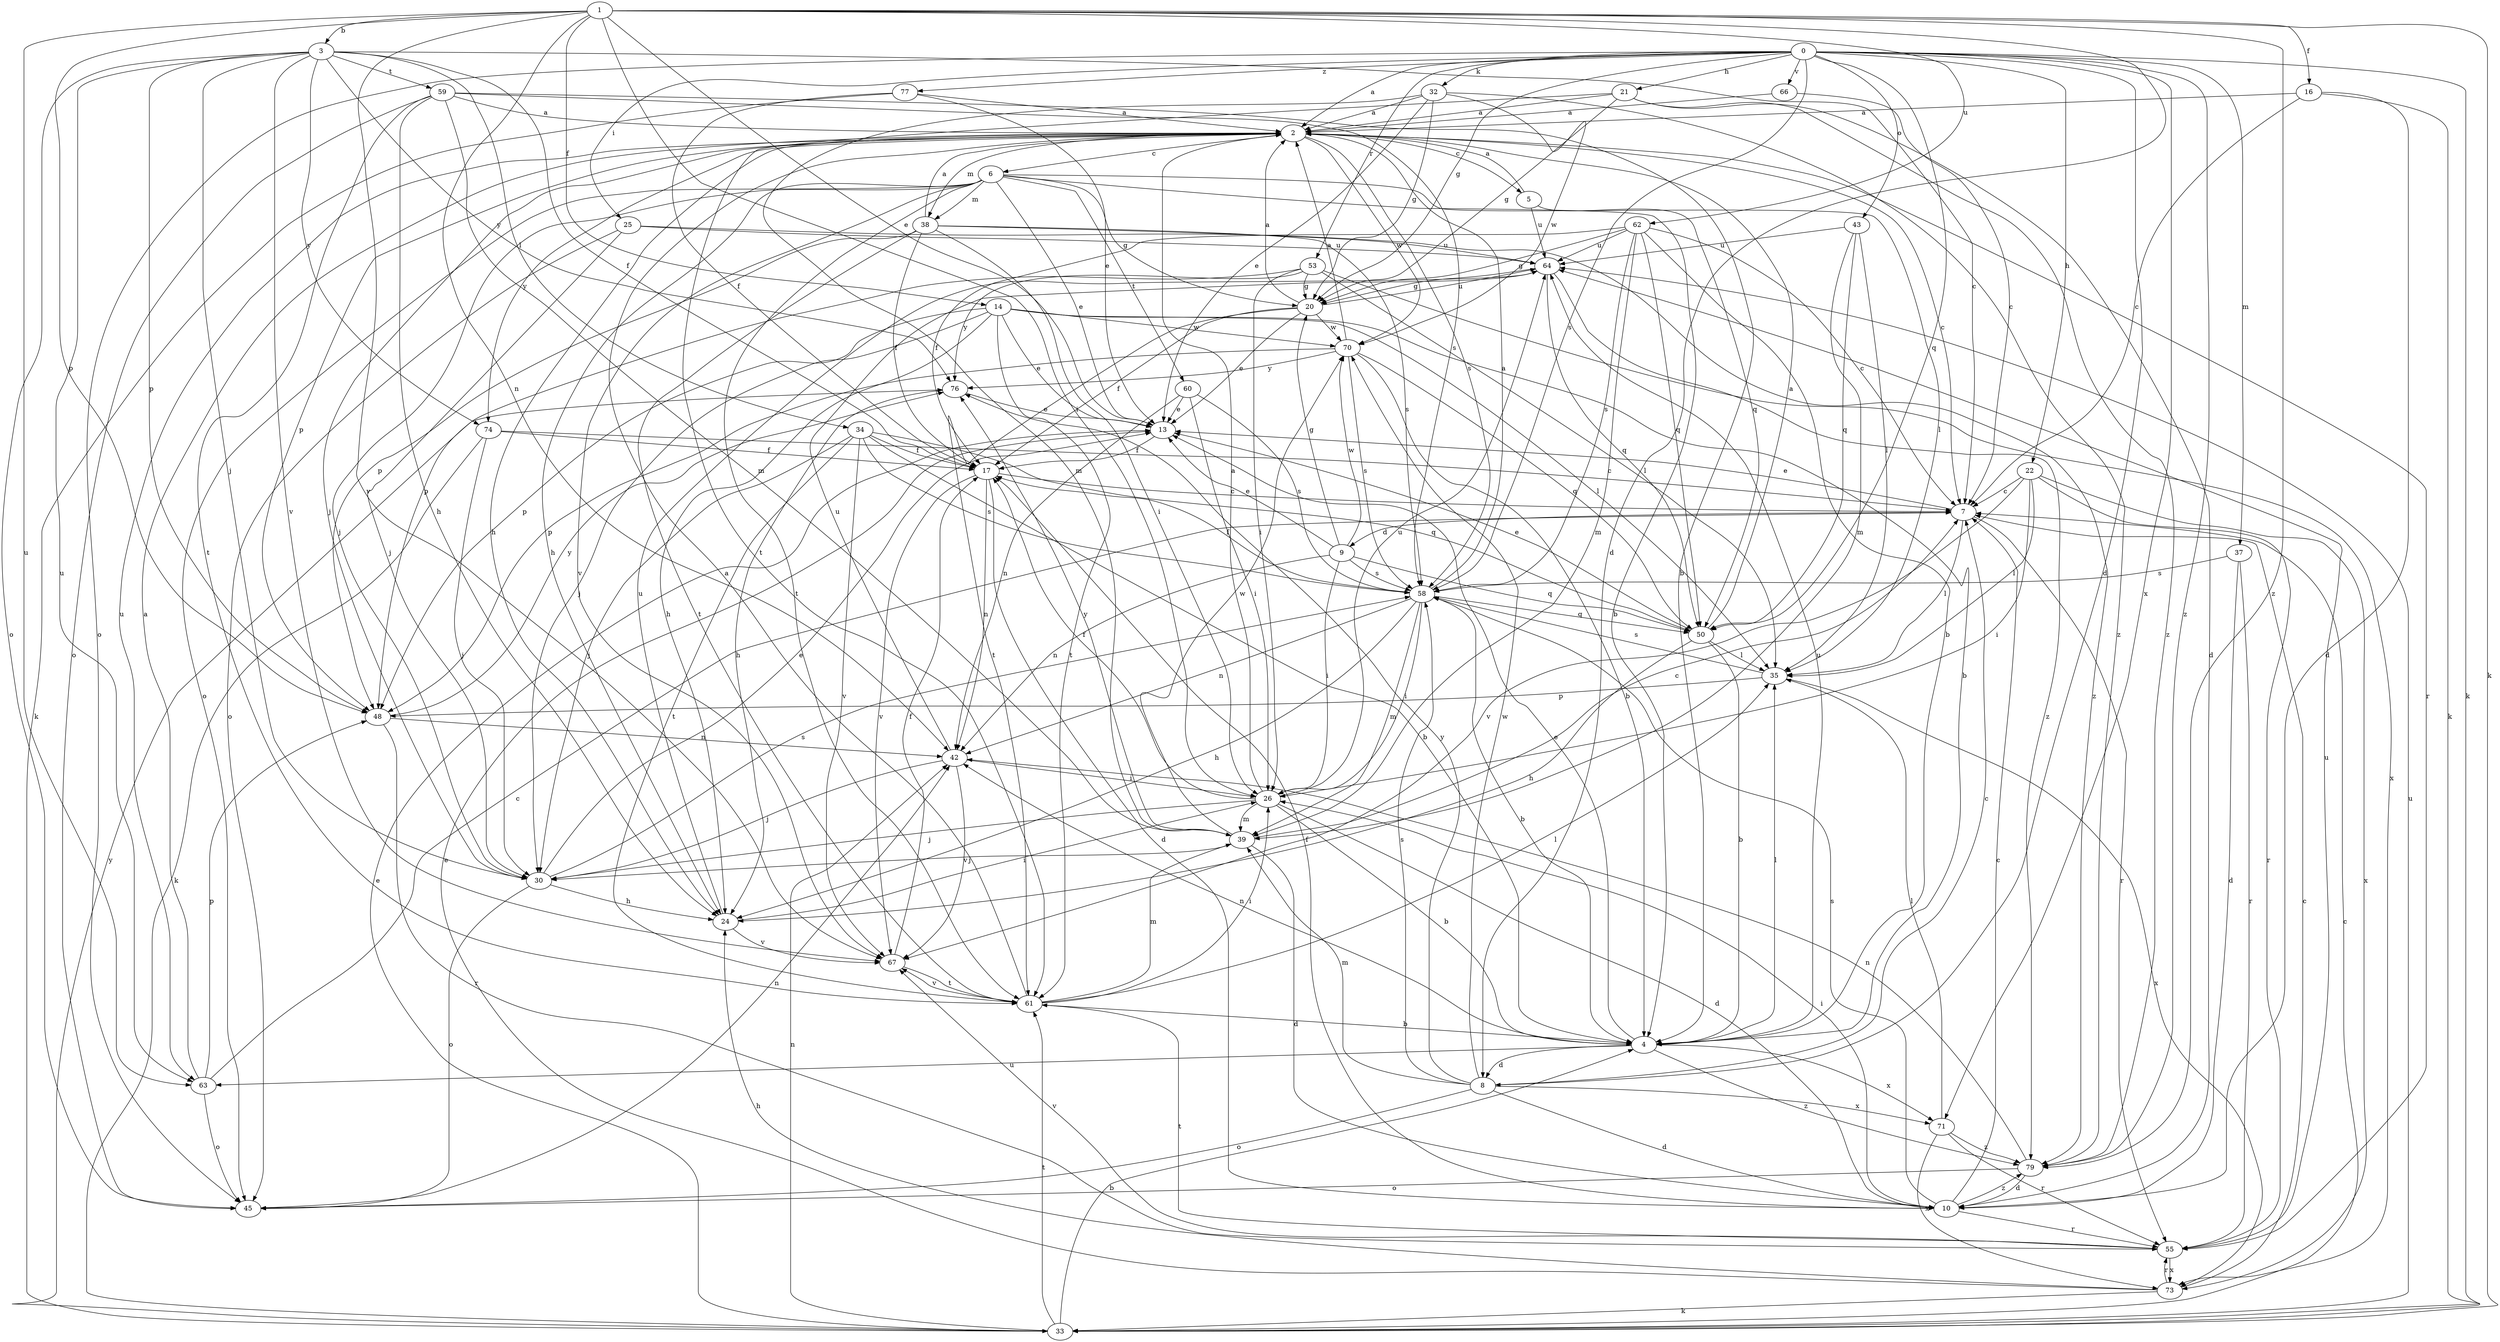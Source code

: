 strict digraph  {
0;
1;
2;
3;
4;
5;
6;
7;
8;
9;
10;
13;
14;
16;
17;
20;
21;
22;
24;
25;
26;
30;
32;
33;
34;
35;
37;
38;
39;
42;
43;
45;
48;
50;
53;
55;
58;
59;
60;
61;
62;
63;
64;
66;
67;
70;
71;
73;
74;
76;
77;
79;
0 -> 2  [label=a];
0 -> 8  [label=d];
0 -> 20  [label=g];
0 -> 21  [label=h];
0 -> 22  [label=h];
0 -> 25  [label=i];
0 -> 32  [label=k];
0 -> 33  [label=k];
0 -> 37  [label=m];
0 -> 43  [label=o];
0 -> 45  [label=o];
0 -> 50  [label=q];
0 -> 53  [label=r];
0 -> 58  [label=s];
0 -> 66  [label=v];
0 -> 71  [label=x];
0 -> 77  [label=z];
0 -> 79  [label=z];
1 -> 3  [label=b];
1 -> 8  [label=d];
1 -> 13  [label=e];
1 -> 14  [label=f];
1 -> 16  [label=f];
1 -> 26  [label=i];
1 -> 33  [label=k];
1 -> 42  [label=n];
1 -> 48  [label=p];
1 -> 62  [label=u];
1 -> 63  [label=u];
1 -> 67  [label=v];
1 -> 79  [label=z];
2 -> 5  [label=c];
2 -> 6  [label=c];
2 -> 7  [label=c];
2 -> 24  [label=h];
2 -> 30  [label=j];
2 -> 38  [label=m];
2 -> 48  [label=p];
2 -> 55  [label=r];
2 -> 58  [label=s];
2 -> 63  [label=u];
2 -> 70  [label=w];
2 -> 74  [label=y];
3 -> 7  [label=c];
3 -> 17  [label=f];
3 -> 30  [label=j];
3 -> 34  [label=l];
3 -> 45  [label=o];
3 -> 48  [label=p];
3 -> 59  [label=t];
3 -> 63  [label=u];
3 -> 67  [label=v];
3 -> 74  [label=y];
3 -> 76  [label=y];
4 -> 8  [label=d];
4 -> 13  [label=e];
4 -> 35  [label=l];
4 -> 42  [label=n];
4 -> 63  [label=u];
4 -> 64  [label=u];
4 -> 71  [label=x];
4 -> 79  [label=z];
5 -> 2  [label=a];
5 -> 50  [label=q];
5 -> 64  [label=u];
6 -> 4  [label=b];
6 -> 13  [label=e];
6 -> 20  [label=g];
6 -> 24  [label=h];
6 -> 30  [label=j];
6 -> 35  [label=l];
6 -> 38  [label=m];
6 -> 45  [label=o];
6 -> 60  [label=t];
6 -> 61  [label=t];
6 -> 67  [label=v];
7 -> 9  [label=d];
7 -> 13  [label=e];
7 -> 35  [label=l];
7 -> 55  [label=r];
8 -> 7  [label=c];
8 -> 10  [label=d];
8 -> 39  [label=m];
8 -> 45  [label=o];
8 -> 58  [label=s];
8 -> 70  [label=w];
8 -> 71  [label=x];
8 -> 76  [label=y];
9 -> 13  [label=e];
9 -> 20  [label=g];
9 -> 26  [label=i];
9 -> 42  [label=n];
9 -> 50  [label=q];
9 -> 58  [label=s];
9 -> 70  [label=w];
10 -> 7  [label=c];
10 -> 17  [label=f];
10 -> 26  [label=i];
10 -> 55  [label=r];
10 -> 58  [label=s];
10 -> 79  [label=z];
13 -> 17  [label=f];
14 -> 4  [label=b];
14 -> 13  [label=e];
14 -> 24  [label=h];
14 -> 30  [label=j];
14 -> 35  [label=l];
14 -> 48  [label=p];
14 -> 61  [label=t];
14 -> 70  [label=w];
16 -> 2  [label=a];
16 -> 7  [label=c];
16 -> 10  [label=d];
16 -> 33  [label=k];
17 -> 7  [label=c];
17 -> 10  [label=d];
17 -> 42  [label=n];
17 -> 67  [label=v];
20 -> 2  [label=a];
20 -> 13  [label=e];
20 -> 17  [label=f];
20 -> 61  [label=t];
20 -> 64  [label=u];
20 -> 70  [label=w];
21 -> 2  [label=a];
21 -> 10  [label=d];
21 -> 20  [label=g];
21 -> 61  [label=t];
21 -> 79  [label=z];
22 -> 7  [label=c];
22 -> 26  [label=i];
22 -> 35  [label=l];
22 -> 55  [label=r];
22 -> 67  [label=v];
22 -> 73  [label=x];
24 -> 26  [label=i];
24 -> 64  [label=u];
24 -> 67  [label=v];
25 -> 30  [label=j];
25 -> 45  [label=o];
25 -> 64  [label=u];
25 -> 79  [label=z];
26 -> 2  [label=a];
26 -> 4  [label=b];
26 -> 10  [label=d];
26 -> 17  [label=f];
26 -> 30  [label=j];
26 -> 39  [label=m];
26 -> 64  [label=u];
30 -> 13  [label=e];
30 -> 24  [label=h];
30 -> 45  [label=o];
30 -> 58  [label=s];
32 -> 2  [label=a];
32 -> 13  [label=e];
32 -> 20  [label=g];
32 -> 39  [label=m];
32 -> 70  [label=w];
32 -> 79  [label=z];
33 -> 4  [label=b];
33 -> 7  [label=c];
33 -> 13  [label=e];
33 -> 42  [label=n];
33 -> 61  [label=t];
33 -> 64  [label=u];
33 -> 76  [label=y];
34 -> 4  [label=b];
34 -> 17  [label=f];
34 -> 30  [label=j];
34 -> 50  [label=q];
34 -> 58  [label=s];
34 -> 61  [label=t];
34 -> 67  [label=v];
35 -> 48  [label=p];
35 -> 58  [label=s];
35 -> 73  [label=x];
37 -> 10  [label=d];
37 -> 55  [label=r];
37 -> 58  [label=s];
38 -> 2  [label=a];
38 -> 17  [label=f];
38 -> 26  [label=i];
38 -> 48  [label=p];
38 -> 58  [label=s];
38 -> 61  [label=t];
38 -> 64  [label=u];
39 -> 7  [label=c];
39 -> 10  [label=d];
39 -> 30  [label=j];
39 -> 70  [label=w];
39 -> 76  [label=y];
42 -> 26  [label=i];
42 -> 30  [label=j];
42 -> 64  [label=u];
42 -> 67  [label=v];
43 -> 35  [label=l];
43 -> 39  [label=m];
43 -> 50  [label=q];
43 -> 64  [label=u];
45 -> 42  [label=n];
48 -> 42  [label=n];
48 -> 55  [label=r];
48 -> 76  [label=y];
50 -> 2  [label=a];
50 -> 4  [label=b];
50 -> 13  [label=e];
50 -> 24  [label=h];
50 -> 35  [label=l];
53 -> 20  [label=g];
53 -> 26  [label=i];
53 -> 35  [label=l];
53 -> 48  [label=p];
53 -> 73  [label=x];
53 -> 76  [label=y];
55 -> 61  [label=t];
55 -> 64  [label=u];
55 -> 67  [label=v];
55 -> 73  [label=x];
58 -> 2  [label=a];
58 -> 4  [label=b];
58 -> 17  [label=f];
58 -> 24  [label=h];
58 -> 26  [label=i];
58 -> 39  [label=m];
58 -> 42  [label=n];
58 -> 50  [label=q];
59 -> 2  [label=a];
59 -> 4  [label=b];
59 -> 24  [label=h];
59 -> 39  [label=m];
59 -> 45  [label=o];
59 -> 58  [label=s];
59 -> 61  [label=t];
60 -> 13  [label=e];
60 -> 26  [label=i];
60 -> 42  [label=n];
60 -> 58  [label=s];
61 -> 2  [label=a];
61 -> 4  [label=b];
61 -> 26  [label=i];
61 -> 35  [label=l];
61 -> 39  [label=m];
61 -> 67  [label=v];
62 -> 4  [label=b];
62 -> 7  [label=c];
62 -> 17  [label=f];
62 -> 20  [label=g];
62 -> 39  [label=m];
62 -> 50  [label=q];
62 -> 58  [label=s];
62 -> 64  [label=u];
63 -> 2  [label=a];
63 -> 7  [label=c];
63 -> 45  [label=o];
63 -> 48  [label=p];
64 -> 20  [label=g];
64 -> 50  [label=q];
64 -> 79  [label=z];
66 -> 2  [label=a];
66 -> 7  [label=c];
67 -> 17  [label=f];
67 -> 61  [label=t];
70 -> 2  [label=a];
70 -> 4  [label=b];
70 -> 48  [label=p];
70 -> 50  [label=q];
70 -> 58  [label=s];
70 -> 76  [label=y];
71 -> 35  [label=l];
71 -> 55  [label=r];
71 -> 73  [label=x];
71 -> 79  [label=z];
73 -> 7  [label=c];
73 -> 13  [label=e];
73 -> 24  [label=h];
73 -> 33  [label=k];
73 -> 55  [label=r];
74 -> 7  [label=c];
74 -> 17  [label=f];
74 -> 30  [label=j];
74 -> 33  [label=k];
76 -> 13  [label=e];
76 -> 24  [label=h];
77 -> 2  [label=a];
77 -> 13  [label=e];
77 -> 17  [label=f];
77 -> 33  [label=k];
79 -> 10  [label=d];
79 -> 42  [label=n];
79 -> 45  [label=o];
}
